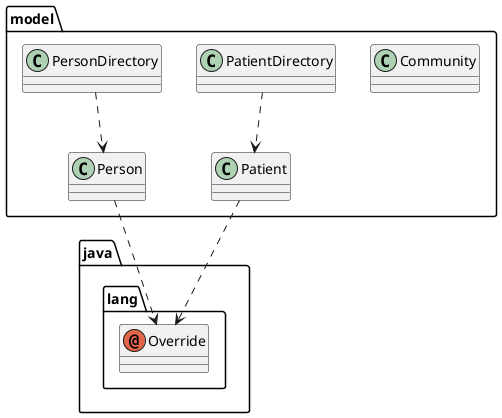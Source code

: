 @startuml
annotation java.lang.Override
class model.Community
class model.Patient
class model.PatientDirectory
class model.Person
class model.PersonDirectory
model.Patient ..> java.lang.Override
model.PatientDirectory ..> model.Patient
model.Person ..> java.lang.Override
model.PersonDirectory ..> model.Person
@enduml